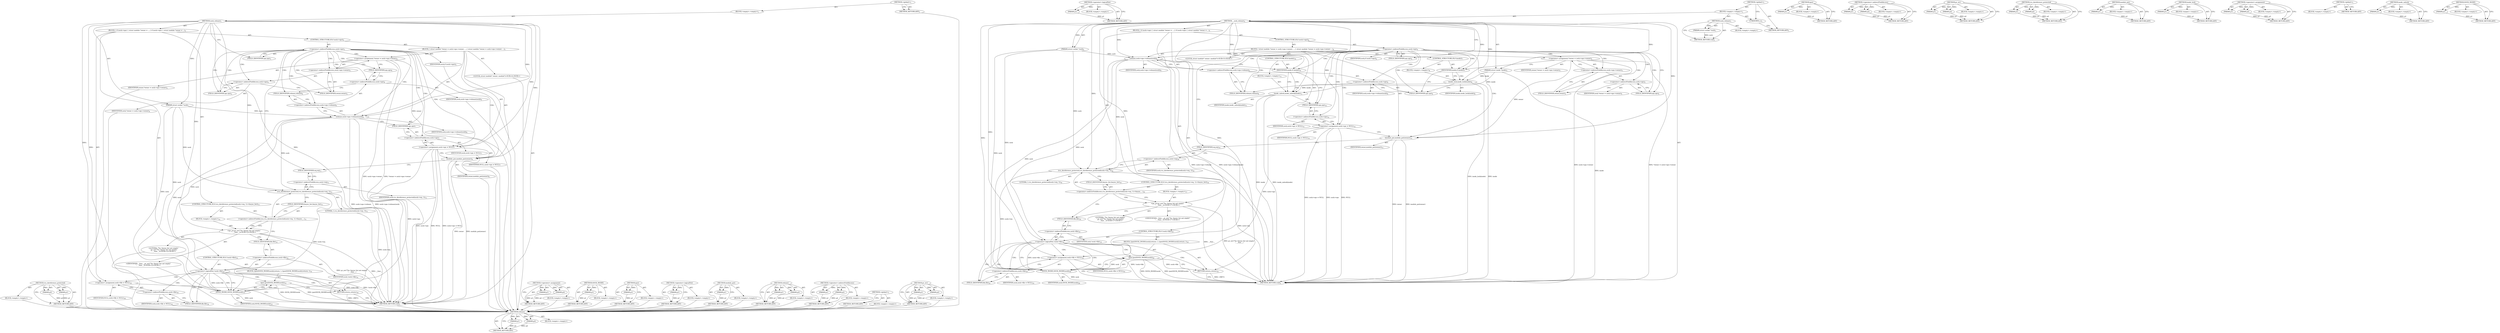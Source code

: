 digraph "SOCK_INODE" {
vulnerable_107 [label=<(METHOD,rcu_dereference_protected)>];
vulnerable_108 [label=<(PARAM,p1)>];
vulnerable_109 [label=<(PARAM,p2)>];
vulnerable_110 [label=<(BLOCK,&lt;empty&gt;,&lt;empty&gt;)>];
vulnerable_111 [label=<(METHOD_RETURN,ANY)>];
vulnerable_6 [label=<(METHOD,&lt;global&gt;)<SUB>1</SUB>>];
vulnerable_7 [label=<(BLOCK,&lt;empty&gt;,&lt;empty&gt;)<SUB>1</SUB>>];
vulnerable_8 [label=<(METHOD,sock_release)<SUB>1</SUB>>];
vulnerable_9 [label=<(PARAM,struct socket *sock)<SUB>1</SUB>>];
vulnerable_10 [label=<(BLOCK,{
 	if (sock-&gt;ops) {
 		struct module *owner = ...,{
 	if (sock-&gt;ops) {
 		struct module *owner = ...)<SUB>2</SUB>>];
vulnerable_11 [label=<(CONTROL_STRUCTURE,IF,if (sock-&gt;ops))<SUB>3</SUB>>];
vulnerable_12 [label=<(&lt;operator&gt;.indirectFieldAccess,sock-&gt;ops)<SUB>3</SUB>>];
vulnerable_13 [label=<(IDENTIFIER,sock,if (sock-&gt;ops))<SUB>3</SUB>>];
vulnerable_14 [label=<(FIELD_IDENTIFIER,ops,ops)<SUB>3</SUB>>];
vulnerable_15 [label=<(BLOCK,{
 		struct module *owner = sock-&gt;ops-&gt;owner;
 ...,{
 		struct module *owner = sock-&gt;ops-&gt;owner;
 ...)<SUB>3</SUB>>];
vulnerable_16 [label="<(LOCAL,struct module* owner: module*)<SUB>4</SUB>>"];
vulnerable_17 [label=<(&lt;operator&gt;.assignment,*owner = sock-&gt;ops-&gt;owner)<SUB>4</SUB>>];
vulnerable_18 [label=<(IDENTIFIER,owner,*owner = sock-&gt;ops-&gt;owner)<SUB>4</SUB>>];
vulnerable_19 [label=<(&lt;operator&gt;.indirectFieldAccess,sock-&gt;ops-&gt;owner)<SUB>4</SUB>>];
vulnerable_20 [label=<(&lt;operator&gt;.indirectFieldAccess,sock-&gt;ops)<SUB>4</SUB>>];
vulnerable_21 [label=<(IDENTIFIER,sock,*owner = sock-&gt;ops-&gt;owner)<SUB>4</SUB>>];
vulnerable_22 [label=<(FIELD_IDENTIFIER,ops,ops)<SUB>4</SUB>>];
vulnerable_23 [label=<(FIELD_IDENTIFIER,owner,owner)<SUB>4</SUB>>];
vulnerable_24 [label=<(release,sock-&gt;ops-&gt;release(sock))<SUB>6</SUB>>];
vulnerable_25 [label=<(&lt;operator&gt;.indirectFieldAccess,sock-&gt;ops-&gt;release)<SUB>6</SUB>>];
vulnerable_26 [label=<(&lt;operator&gt;.indirectFieldAccess,sock-&gt;ops)<SUB>6</SUB>>];
vulnerable_27 [label=<(IDENTIFIER,sock,sock-&gt;ops-&gt;release(sock))<SUB>6</SUB>>];
vulnerable_28 [label=<(FIELD_IDENTIFIER,ops,ops)<SUB>6</SUB>>];
vulnerable_29 [label=<(FIELD_IDENTIFIER,release,release)<SUB>6</SUB>>];
vulnerable_30 [label=<(IDENTIFIER,sock,sock-&gt;ops-&gt;release(sock))<SUB>6</SUB>>];
vulnerable_31 [label=<(&lt;operator&gt;.assignment,sock-&gt;ops = NULL)<SUB>7</SUB>>];
vulnerable_32 [label=<(&lt;operator&gt;.indirectFieldAccess,sock-&gt;ops)<SUB>7</SUB>>];
vulnerable_33 [label=<(IDENTIFIER,sock,sock-&gt;ops = NULL)<SUB>7</SUB>>];
vulnerable_34 [label=<(FIELD_IDENTIFIER,ops,ops)<SUB>7</SUB>>];
vulnerable_35 [label=<(IDENTIFIER,NULL,sock-&gt;ops = NULL)<SUB>7</SUB>>];
vulnerable_36 [label=<(module_put,module_put(owner))<SUB>8</SUB>>];
vulnerable_37 [label=<(IDENTIFIER,owner,module_put(owner))<SUB>8</SUB>>];
vulnerable_38 [label=<(CONTROL_STRUCTURE,IF,if (rcu_dereference_protected(sock-&gt;wq, 1)-&gt;fasync_list))<SUB>11</SUB>>];
vulnerable_39 [label=<(&lt;operator&gt;.indirectFieldAccess,rcu_dereference_protected(sock-&gt;wq, 1)-&gt;fasync_...)<SUB>11</SUB>>];
vulnerable_40 [label=<(rcu_dereference_protected,rcu_dereference_protected(sock-&gt;wq, 1))<SUB>11</SUB>>];
vulnerable_41 [label=<(&lt;operator&gt;.indirectFieldAccess,sock-&gt;wq)<SUB>11</SUB>>];
vulnerable_42 [label=<(IDENTIFIER,sock,rcu_dereference_protected(sock-&gt;wq, 1))<SUB>11</SUB>>];
vulnerable_43 [label=<(FIELD_IDENTIFIER,wq,wq)<SUB>11</SUB>>];
vulnerable_44 [label=<(LITERAL,1,rcu_dereference_protected(sock-&gt;wq, 1))<SUB>11</SUB>>];
vulnerable_45 [label=<(FIELD_IDENTIFIER,fasync_list,fasync_list)<SUB>11</SUB>>];
vulnerable_46 [label=<(BLOCK,&lt;empty&gt;,&lt;empty&gt;)<SUB>12</SUB>>];
vulnerable_47 [label="<(pr_err,pr_err(&quot;%s: fasync list not empty!\n&quot;, __func__))<SUB>12</SUB>>"];
vulnerable_48 [label="<(LITERAL,&quot;%s: fasync list not empty!\n&quot;,pr_err(&quot;%s: fasync list not empty!\n&quot;, __func__))<SUB>12</SUB>>"];
vulnerable_49 [label="<(IDENTIFIER,__func__,pr_err(&quot;%s: fasync list not empty!\n&quot;, __func__))<SUB>12</SUB>>"];
vulnerable_50 [label=<(CONTROL_STRUCTURE,IF,if (!sock-&gt;file))<SUB>14</SUB>>];
vulnerable_51 [label=<(&lt;operator&gt;.logicalNot,!sock-&gt;file)<SUB>14</SUB>>];
vulnerable_52 [label=<(&lt;operator&gt;.indirectFieldAccess,sock-&gt;file)<SUB>14</SUB>>];
vulnerable_53 [label=<(IDENTIFIER,sock,!sock-&gt;file)<SUB>14</SUB>>];
vulnerable_54 [label=<(FIELD_IDENTIFIER,file,file)<SUB>14</SUB>>];
vulnerable_55 [label=<(BLOCK,{
		iput(SOCK_INODE(sock));
		return;
 	},{
		iput(SOCK_INODE(sock));
		return;
 	})<SUB>14</SUB>>];
vulnerable_56 [label=<(iput,iput(SOCK_INODE(sock)))<SUB>15</SUB>>];
vulnerable_57 [label=<(SOCK_INODE,SOCK_INODE(sock))<SUB>15</SUB>>];
vulnerable_58 [label=<(IDENTIFIER,sock,SOCK_INODE(sock))<SUB>15</SUB>>];
vulnerable_59 [label=<(RETURN,return;,return;)<SUB>16</SUB>>];
vulnerable_60 [label=<(&lt;operator&gt;.assignment,sock-&gt;file = NULL)<SUB>18</SUB>>];
vulnerable_61 [label=<(&lt;operator&gt;.indirectFieldAccess,sock-&gt;file)<SUB>18</SUB>>];
vulnerable_62 [label=<(IDENTIFIER,sock,sock-&gt;file = NULL)<SUB>18</SUB>>];
vulnerable_63 [label=<(FIELD_IDENTIFIER,file,file)<SUB>18</SUB>>];
vulnerable_64 [label=<(IDENTIFIER,NULL,sock-&gt;file = NULL)<SUB>18</SUB>>];
vulnerable_65 [label=<(METHOD_RETURN,void)<SUB>1</SUB>>];
vulnerable_67 [label=<(METHOD_RETURN,ANY)<SUB>1</SUB>>];
vulnerable_93 [label=<(METHOD,&lt;operator&gt;.assignment)>];
vulnerable_94 [label=<(PARAM,p1)>];
vulnerable_95 [label=<(PARAM,p2)>];
vulnerable_96 [label=<(BLOCK,&lt;empty&gt;,&lt;empty&gt;)>];
vulnerable_97 [label=<(METHOD_RETURN,ANY)>];
vulnerable_125 [label=<(METHOD,SOCK_INODE)>];
vulnerable_126 [label=<(PARAM,p1)>];
vulnerable_127 [label=<(BLOCK,&lt;empty&gt;,&lt;empty&gt;)>];
vulnerable_128 [label=<(METHOD_RETURN,ANY)>];
vulnerable_121 [label=<(METHOD,iput)>];
vulnerable_122 [label=<(PARAM,p1)>];
vulnerable_123 [label=<(BLOCK,&lt;empty&gt;,&lt;empty&gt;)>];
vulnerable_124 [label=<(METHOD_RETURN,ANY)>];
vulnerable_117 [label=<(METHOD,&lt;operator&gt;.logicalNot)>];
vulnerable_118 [label=<(PARAM,p1)>];
vulnerable_119 [label=<(BLOCK,&lt;empty&gt;,&lt;empty&gt;)>];
vulnerable_120 [label=<(METHOD_RETURN,ANY)>];
vulnerable_103 [label=<(METHOD,module_put)>];
vulnerable_104 [label=<(PARAM,p1)>];
vulnerable_105 [label=<(BLOCK,&lt;empty&gt;,&lt;empty&gt;)>];
vulnerable_106 [label=<(METHOD_RETURN,ANY)>];
vulnerable_98 [label=<(METHOD,release)>];
vulnerable_99 [label=<(PARAM,p1)>];
vulnerable_100 [label=<(PARAM,p2)>];
vulnerable_101 [label=<(BLOCK,&lt;empty&gt;,&lt;empty&gt;)>];
vulnerable_102 [label=<(METHOD_RETURN,ANY)>];
vulnerable_88 [label=<(METHOD,&lt;operator&gt;.indirectFieldAccess)>];
vulnerable_89 [label=<(PARAM,p1)>];
vulnerable_90 [label=<(PARAM,p2)>];
vulnerable_91 [label=<(BLOCK,&lt;empty&gt;,&lt;empty&gt;)>];
vulnerable_92 [label=<(METHOD_RETURN,ANY)>];
vulnerable_82 [label=<(METHOD,&lt;global&gt;)<SUB>1</SUB>>];
vulnerable_83 [label=<(BLOCK,&lt;empty&gt;,&lt;empty&gt;)>];
vulnerable_84 [label=<(METHOD_RETURN,ANY)>];
vulnerable_112 [label=<(METHOD,pr_err)>];
vulnerable_113 [label=<(PARAM,p1)>];
vulnerable_114 [label=<(PARAM,p2)>];
vulnerable_115 [label=<(BLOCK,&lt;empty&gt;,&lt;empty&gt;)>];
vulnerable_116 [label=<(METHOD_RETURN,ANY)>];
fixed_121 [label=<(METHOD,release)>];
fixed_122 [label=<(PARAM,p1)>];
fixed_123 [label=<(PARAM,p2)>];
fixed_124 [label=<(BLOCK,&lt;empty&gt;,&lt;empty&gt;)>];
fixed_125 [label=<(METHOD_RETURN,ANY)>];
fixed_144 [label=<(METHOD,&lt;operator&gt;.logicalNot)>];
fixed_145 [label=<(PARAM,p1)>];
fixed_146 [label=<(BLOCK,&lt;empty&gt;,&lt;empty&gt;)>];
fixed_147 [label=<(METHOD_RETURN,ANY)>];
fixed_6 [label=<(METHOD,&lt;global&gt;)<SUB>1</SUB>>];
fixed_7 [label=<(BLOCK,&lt;empty&gt;,&lt;empty&gt;)<SUB>1</SUB>>];
fixed_8 [label=<(METHOD,sock_release)<SUB>1</SUB>>];
fixed_9 [label=<(PARAM,struct socket *sock)<SUB>1</SUB>>];
fixed_10 [label=<(BLOCK,&lt;empty&gt;,&lt;empty&gt;)>];
fixed_11 [label=<(METHOD_RETURN,void)<SUB>1</SUB>>];
fixed_13 [label=<(UNKNOWN,),))<SUB>1</SUB>>];
fixed_14 [label=<(METHOD,__sock_release)<SUB>2</SUB>>];
fixed_15 [label=<(PARAM,struct socket *sock)<SUB>2</SUB>>];
fixed_16 [label=<(PARAM,struct inode *inode)<SUB>2</SUB>>];
fixed_17 [label=<(BLOCK,{
 	if (sock-&gt;ops) {
 		struct module *owner = ...,{
 	if (sock-&gt;ops) {
 		struct module *owner = ...)<SUB>3</SUB>>];
fixed_18 [label=<(CONTROL_STRUCTURE,IF,if (sock-&gt;ops))<SUB>4</SUB>>];
fixed_19 [label=<(&lt;operator&gt;.indirectFieldAccess,sock-&gt;ops)<SUB>4</SUB>>];
fixed_20 [label=<(IDENTIFIER,sock,if (sock-&gt;ops))<SUB>4</SUB>>];
fixed_21 [label=<(FIELD_IDENTIFIER,ops,ops)<SUB>4</SUB>>];
fixed_22 [label=<(BLOCK,{
 		struct module *owner = sock-&gt;ops-&gt;owner;
 ...,{
 		struct module *owner = sock-&gt;ops-&gt;owner;
 ...)<SUB>4</SUB>>];
fixed_23 [label="<(LOCAL,struct module* owner: module*)<SUB>5</SUB>>"];
fixed_24 [label=<(&lt;operator&gt;.assignment,*owner = sock-&gt;ops-&gt;owner)<SUB>5</SUB>>];
fixed_25 [label=<(IDENTIFIER,owner,*owner = sock-&gt;ops-&gt;owner)<SUB>5</SUB>>];
fixed_26 [label=<(&lt;operator&gt;.indirectFieldAccess,sock-&gt;ops-&gt;owner)<SUB>5</SUB>>];
fixed_27 [label=<(&lt;operator&gt;.indirectFieldAccess,sock-&gt;ops)<SUB>5</SUB>>];
fixed_28 [label=<(IDENTIFIER,sock,*owner = sock-&gt;ops-&gt;owner)<SUB>5</SUB>>];
fixed_29 [label=<(FIELD_IDENTIFIER,ops,ops)<SUB>5</SUB>>];
fixed_30 [label=<(FIELD_IDENTIFIER,owner,owner)<SUB>5</SUB>>];
fixed_31 [label=<(CONTROL_STRUCTURE,IF,if (inode))<SUB>7</SUB>>];
fixed_32 [label=<(IDENTIFIER,inode,if (inode))<SUB>7</SUB>>];
fixed_33 [label=<(BLOCK,&lt;empty&gt;,&lt;empty&gt;)<SUB>8</SUB>>];
fixed_34 [label=<(inode_lock,inode_lock(inode))<SUB>8</SUB>>];
fixed_35 [label=<(IDENTIFIER,inode,inode_lock(inode))<SUB>8</SUB>>];
fixed_36 [label=<(release,sock-&gt;ops-&gt;release(sock))<SUB>9</SUB>>];
fixed_37 [label=<(&lt;operator&gt;.indirectFieldAccess,sock-&gt;ops-&gt;release)<SUB>9</SUB>>];
fixed_38 [label=<(&lt;operator&gt;.indirectFieldAccess,sock-&gt;ops)<SUB>9</SUB>>];
fixed_39 [label=<(IDENTIFIER,sock,sock-&gt;ops-&gt;release(sock))<SUB>9</SUB>>];
fixed_40 [label=<(FIELD_IDENTIFIER,ops,ops)<SUB>9</SUB>>];
fixed_41 [label=<(FIELD_IDENTIFIER,release,release)<SUB>9</SUB>>];
fixed_42 [label=<(IDENTIFIER,sock,sock-&gt;ops-&gt;release(sock))<SUB>9</SUB>>];
fixed_43 [label=<(CONTROL_STRUCTURE,IF,if (inode))<SUB>10</SUB>>];
fixed_44 [label=<(IDENTIFIER,inode,if (inode))<SUB>10</SUB>>];
fixed_45 [label=<(BLOCK,&lt;empty&gt;,&lt;empty&gt;)<SUB>11</SUB>>];
fixed_46 [label=<(inode_unlock,inode_unlock(inode))<SUB>11</SUB>>];
fixed_47 [label=<(IDENTIFIER,inode,inode_unlock(inode))<SUB>11</SUB>>];
fixed_48 [label=<(&lt;operator&gt;.assignment,sock-&gt;ops = NULL)<SUB>12</SUB>>];
fixed_49 [label=<(&lt;operator&gt;.indirectFieldAccess,sock-&gt;ops)<SUB>12</SUB>>];
fixed_50 [label=<(IDENTIFIER,sock,sock-&gt;ops = NULL)<SUB>12</SUB>>];
fixed_51 [label=<(FIELD_IDENTIFIER,ops,ops)<SUB>12</SUB>>];
fixed_52 [label=<(IDENTIFIER,NULL,sock-&gt;ops = NULL)<SUB>12</SUB>>];
fixed_53 [label=<(module_put,module_put(owner))<SUB>13</SUB>>];
fixed_54 [label=<(IDENTIFIER,owner,module_put(owner))<SUB>13</SUB>>];
fixed_55 [label=<(CONTROL_STRUCTURE,IF,if (rcu_dereference_protected(sock-&gt;wq, 1)-&gt;fasync_list))<SUB>16</SUB>>];
fixed_56 [label=<(&lt;operator&gt;.indirectFieldAccess,rcu_dereference_protected(sock-&gt;wq, 1)-&gt;fasync_...)<SUB>16</SUB>>];
fixed_57 [label=<(rcu_dereference_protected,rcu_dereference_protected(sock-&gt;wq, 1))<SUB>16</SUB>>];
fixed_58 [label=<(&lt;operator&gt;.indirectFieldAccess,sock-&gt;wq)<SUB>16</SUB>>];
fixed_59 [label=<(IDENTIFIER,sock,rcu_dereference_protected(sock-&gt;wq, 1))<SUB>16</SUB>>];
fixed_60 [label=<(FIELD_IDENTIFIER,wq,wq)<SUB>16</SUB>>];
fixed_61 [label=<(LITERAL,1,rcu_dereference_protected(sock-&gt;wq, 1))<SUB>16</SUB>>];
fixed_62 [label=<(FIELD_IDENTIFIER,fasync_list,fasync_list)<SUB>16</SUB>>];
fixed_63 [label=<(BLOCK,&lt;empty&gt;,&lt;empty&gt;)<SUB>17</SUB>>];
fixed_64 [label="<(pr_err,pr_err(&quot;%s: fasync list not empty!\n&quot;, __func__))<SUB>17</SUB>>"];
fixed_65 [label="<(LITERAL,&quot;%s: fasync list not empty!\n&quot;,pr_err(&quot;%s: fasync list not empty!\n&quot;, __func__))<SUB>17</SUB>>"];
fixed_66 [label="<(IDENTIFIER,__func__,pr_err(&quot;%s: fasync list not empty!\n&quot;, __func__))<SUB>17</SUB>>"];
fixed_67 [label=<(CONTROL_STRUCTURE,IF,if (!sock-&gt;file))<SUB>19</SUB>>];
fixed_68 [label=<(&lt;operator&gt;.logicalNot,!sock-&gt;file)<SUB>19</SUB>>];
fixed_69 [label=<(&lt;operator&gt;.indirectFieldAccess,sock-&gt;file)<SUB>19</SUB>>];
fixed_70 [label=<(IDENTIFIER,sock,!sock-&gt;file)<SUB>19</SUB>>];
fixed_71 [label=<(FIELD_IDENTIFIER,file,file)<SUB>19</SUB>>];
fixed_72 [label=<(BLOCK,{
		iput(SOCK_INODE(sock));
		return;
 	},{
		iput(SOCK_INODE(sock));
		return;
 	})<SUB>19</SUB>>];
fixed_73 [label=<(iput,iput(SOCK_INODE(sock)))<SUB>20</SUB>>];
fixed_74 [label=<(SOCK_INODE,SOCK_INODE(sock))<SUB>20</SUB>>];
fixed_75 [label=<(IDENTIFIER,sock,SOCK_INODE(sock))<SUB>20</SUB>>];
fixed_76 [label=<(RETURN,return;,return;)<SUB>21</SUB>>];
fixed_77 [label=<(&lt;operator&gt;.assignment,sock-&gt;file = NULL)<SUB>23</SUB>>];
fixed_78 [label=<(&lt;operator&gt;.indirectFieldAccess,sock-&gt;file)<SUB>23</SUB>>];
fixed_79 [label=<(IDENTIFIER,sock,sock-&gt;file = NULL)<SUB>23</SUB>>];
fixed_80 [label=<(FIELD_IDENTIFIER,file,file)<SUB>23</SUB>>];
fixed_81 [label=<(IDENTIFIER,NULL,sock-&gt;file = NULL)<SUB>23</SUB>>];
fixed_82 [label=<(METHOD_RETURN,void)<SUB>2</SUB>>];
fixed_84 [label=<(METHOD_RETURN,ANY)<SUB>1</SUB>>];
fixed_148 [label=<(METHOD,iput)>];
fixed_149 [label=<(PARAM,p1)>];
fixed_150 [label=<(BLOCK,&lt;empty&gt;,&lt;empty&gt;)>];
fixed_151 [label=<(METHOD_RETURN,ANY)>];
fixed_107 [label=<(METHOD,&lt;operator&gt;.indirectFieldAccess)>];
fixed_108 [label=<(PARAM,p1)>];
fixed_109 [label=<(PARAM,p2)>];
fixed_110 [label=<(BLOCK,&lt;empty&gt;,&lt;empty&gt;)>];
fixed_111 [label=<(METHOD_RETURN,ANY)>];
fixed_139 [label=<(METHOD,pr_err)>];
fixed_140 [label=<(PARAM,p1)>];
fixed_141 [label=<(PARAM,p2)>];
fixed_142 [label=<(BLOCK,&lt;empty&gt;,&lt;empty&gt;)>];
fixed_143 [label=<(METHOD_RETURN,ANY)>];
fixed_134 [label=<(METHOD,rcu_dereference_protected)>];
fixed_135 [label=<(PARAM,p1)>];
fixed_136 [label=<(PARAM,p2)>];
fixed_137 [label=<(BLOCK,&lt;empty&gt;,&lt;empty&gt;)>];
fixed_138 [label=<(METHOD_RETURN,ANY)>];
fixed_130 [label=<(METHOD,module_put)>];
fixed_131 [label=<(PARAM,p1)>];
fixed_132 [label=<(BLOCK,&lt;empty&gt;,&lt;empty&gt;)>];
fixed_133 [label=<(METHOD_RETURN,ANY)>];
fixed_117 [label=<(METHOD,inode_lock)>];
fixed_118 [label=<(PARAM,p1)>];
fixed_119 [label=<(BLOCK,&lt;empty&gt;,&lt;empty&gt;)>];
fixed_120 [label=<(METHOD_RETURN,ANY)>];
fixed_112 [label=<(METHOD,&lt;operator&gt;.assignment)>];
fixed_113 [label=<(PARAM,p1)>];
fixed_114 [label=<(PARAM,p2)>];
fixed_115 [label=<(BLOCK,&lt;empty&gt;,&lt;empty&gt;)>];
fixed_116 [label=<(METHOD_RETURN,ANY)>];
fixed_101 [label=<(METHOD,&lt;global&gt;)<SUB>1</SUB>>];
fixed_102 [label=<(BLOCK,&lt;empty&gt;,&lt;empty&gt;)>];
fixed_103 [label=<(METHOD_RETURN,ANY)>];
fixed_126 [label=<(METHOD,inode_unlock)>];
fixed_127 [label=<(PARAM,p1)>];
fixed_128 [label=<(BLOCK,&lt;empty&gt;,&lt;empty&gt;)>];
fixed_129 [label=<(METHOD_RETURN,ANY)>];
fixed_152 [label=<(METHOD,SOCK_INODE)>];
fixed_153 [label=<(PARAM,p1)>];
fixed_154 [label=<(BLOCK,&lt;empty&gt;,&lt;empty&gt;)>];
fixed_155 [label=<(METHOD_RETURN,ANY)>];
vulnerable_107 -> vulnerable_108  [key=0, label="AST: "];
vulnerable_107 -> vulnerable_108  [key=1, label="DDG: "];
vulnerable_107 -> vulnerable_110  [key=0, label="AST: "];
vulnerable_107 -> vulnerable_109  [key=0, label="AST: "];
vulnerable_107 -> vulnerable_109  [key=1, label="DDG: "];
vulnerable_107 -> vulnerable_111  [key=0, label="AST: "];
vulnerable_107 -> vulnerable_111  [key=1, label="CFG: "];
vulnerable_108 -> vulnerable_111  [key=0, label="DDG: p1"];
vulnerable_109 -> vulnerable_111  [key=0, label="DDG: p2"];
vulnerable_110 -> fixed_121  [key=0];
vulnerable_111 -> fixed_121  [key=0];
vulnerable_6 -> vulnerable_7  [key=0, label="AST: "];
vulnerable_6 -> vulnerable_67  [key=0, label="AST: "];
vulnerable_6 -> vulnerable_67  [key=1, label="CFG: "];
vulnerable_7 -> vulnerable_8  [key=0, label="AST: "];
vulnerable_8 -> vulnerable_9  [key=0, label="AST: "];
vulnerable_8 -> vulnerable_9  [key=1, label="DDG: "];
vulnerable_8 -> vulnerable_10  [key=0, label="AST: "];
vulnerable_8 -> vulnerable_65  [key=0, label="AST: "];
vulnerable_8 -> vulnerable_14  [key=0, label="CFG: "];
vulnerable_8 -> vulnerable_60  [key=0, label="DDG: "];
vulnerable_8 -> vulnerable_31  [key=0, label="DDG: "];
vulnerable_8 -> vulnerable_59  [key=0, label="DDG: "];
vulnerable_8 -> vulnerable_24  [key=0, label="DDG: "];
vulnerable_8 -> vulnerable_36  [key=0, label="DDG: "];
vulnerable_8 -> vulnerable_40  [key=0, label="DDG: "];
vulnerable_8 -> vulnerable_47  [key=0, label="DDG: "];
vulnerable_8 -> vulnerable_57  [key=0, label="DDG: "];
vulnerable_9 -> vulnerable_51  [key=0, label="DDG: sock"];
vulnerable_9 -> vulnerable_24  [key=0, label="DDG: sock"];
vulnerable_9 -> vulnerable_40  [key=0, label="DDG: sock"];
vulnerable_9 -> vulnerable_57  [key=0, label="DDG: sock"];
vulnerable_10 -> vulnerable_11  [key=0, label="AST: "];
vulnerable_10 -> vulnerable_38  [key=0, label="AST: "];
vulnerable_10 -> vulnerable_50  [key=0, label="AST: "];
vulnerable_10 -> vulnerable_60  [key=0, label="AST: "];
vulnerable_11 -> vulnerable_12  [key=0, label="AST: "];
vulnerable_11 -> vulnerable_15  [key=0, label="AST: "];
vulnerable_12 -> vulnerable_13  [key=0, label="AST: "];
vulnerable_12 -> vulnerable_14  [key=0, label="AST: "];
vulnerable_12 -> vulnerable_22  [key=0, label="CFG: "];
vulnerable_12 -> vulnerable_22  [key=1, label="CDG: "];
vulnerable_12 -> vulnerable_43  [key=0, label="CFG: "];
vulnerable_12 -> vulnerable_24  [key=0, label="CDG: "];
vulnerable_12 -> vulnerable_17  [key=0, label="CDG: "];
vulnerable_12 -> vulnerable_34  [key=0, label="CDG: "];
vulnerable_12 -> vulnerable_32  [key=0, label="CDG: "];
vulnerable_12 -> vulnerable_26  [key=0, label="CDG: "];
vulnerable_12 -> vulnerable_23  [key=0, label="CDG: "];
vulnerable_12 -> vulnerable_19  [key=0, label="CDG: "];
vulnerable_12 -> vulnerable_28  [key=0, label="CDG: "];
vulnerable_12 -> vulnerable_36  [key=0, label="CDG: "];
vulnerable_12 -> vulnerable_20  [key=0, label="CDG: "];
vulnerable_12 -> vulnerable_25  [key=0, label="CDG: "];
vulnerable_12 -> vulnerable_29  [key=0, label="CDG: "];
vulnerable_12 -> vulnerable_31  [key=0, label="CDG: "];
vulnerable_13 -> fixed_121  [key=0];
vulnerable_14 -> vulnerable_12  [key=0, label="CFG: "];
vulnerable_15 -> vulnerable_16  [key=0, label="AST: "];
vulnerable_15 -> vulnerable_17  [key=0, label="AST: "];
vulnerable_15 -> vulnerable_24  [key=0, label="AST: "];
vulnerable_15 -> vulnerable_31  [key=0, label="AST: "];
vulnerable_15 -> vulnerable_36  [key=0, label="AST: "];
vulnerable_16 -> fixed_121  [key=0];
vulnerable_17 -> vulnerable_18  [key=0, label="AST: "];
vulnerable_17 -> vulnerable_19  [key=0, label="AST: "];
vulnerable_17 -> vulnerable_28  [key=0, label="CFG: "];
vulnerable_17 -> vulnerable_65  [key=0, label="DDG: sock-&gt;ops-&gt;owner"];
vulnerable_17 -> vulnerable_65  [key=1, label="DDG: *owner = sock-&gt;ops-&gt;owner"];
vulnerable_17 -> vulnerable_36  [key=0, label="DDG: owner"];
vulnerable_18 -> fixed_121  [key=0];
vulnerable_19 -> vulnerable_20  [key=0, label="AST: "];
vulnerable_19 -> vulnerable_23  [key=0, label="AST: "];
vulnerable_19 -> vulnerable_17  [key=0, label="CFG: "];
vulnerable_20 -> vulnerable_21  [key=0, label="AST: "];
vulnerable_20 -> vulnerable_22  [key=0, label="AST: "];
vulnerable_20 -> vulnerable_23  [key=0, label="CFG: "];
vulnerable_21 -> fixed_121  [key=0];
vulnerable_22 -> vulnerable_20  [key=0, label="CFG: "];
vulnerable_23 -> vulnerable_19  [key=0, label="CFG: "];
vulnerable_24 -> vulnerable_25  [key=0, label="AST: "];
vulnerable_24 -> vulnerable_30  [key=0, label="AST: "];
vulnerable_24 -> vulnerable_34  [key=0, label="CFG: "];
vulnerable_24 -> vulnerable_65  [key=0, label="DDG: sock-&gt;ops-&gt;release"];
vulnerable_24 -> vulnerable_65  [key=1, label="DDG: sock-&gt;ops-&gt;release(sock)"];
vulnerable_24 -> vulnerable_51  [key=0, label="DDG: sock"];
vulnerable_24 -> vulnerable_40  [key=0, label="DDG: sock"];
vulnerable_24 -> vulnerable_57  [key=0, label="DDG: sock"];
vulnerable_25 -> vulnerable_26  [key=0, label="AST: "];
vulnerable_25 -> vulnerable_29  [key=0, label="AST: "];
vulnerable_25 -> vulnerable_24  [key=0, label="CFG: "];
vulnerable_26 -> vulnerable_27  [key=0, label="AST: "];
vulnerable_26 -> vulnerable_28  [key=0, label="AST: "];
vulnerable_26 -> vulnerable_29  [key=0, label="CFG: "];
vulnerable_27 -> fixed_121  [key=0];
vulnerable_28 -> vulnerable_26  [key=0, label="CFG: "];
vulnerable_29 -> vulnerable_25  [key=0, label="CFG: "];
vulnerable_30 -> fixed_121  [key=0];
vulnerable_31 -> vulnerable_32  [key=0, label="AST: "];
vulnerable_31 -> vulnerable_35  [key=0, label="AST: "];
vulnerable_31 -> vulnerable_36  [key=0, label="CFG: "];
vulnerable_31 -> vulnerable_65  [key=0, label="DDG: sock-&gt;ops"];
vulnerable_31 -> vulnerable_65  [key=1, label="DDG: NULL"];
vulnerable_31 -> vulnerable_65  [key=2, label="DDG: sock-&gt;ops = NULL"];
vulnerable_31 -> vulnerable_57  [key=0, label="DDG: sock-&gt;ops"];
vulnerable_32 -> vulnerable_33  [key=0, label="AST: "];
vulnerable_32 -> vulnerable_34  [key=0, label="AST: "];
vulnerable_32 -> vulnerable_31  [key=0, label="CFG: "];
vulnerable_33 -> fixed_121  [key=0];
vulnerable_34 -> vulnerable_32  [key=0, label="CFG: "];
vulnerable_35 -> fixed_121  [key=0];
vulnerable_36 -> vulnerable_37  [key=0, label="AST: "];
vulnerable_36 -> vulnerable_43  [key=0, label="CFG: "];
vulnerable_36 -> vulnerable_65  [key=0, label="DDG: owner"];
vulnerable_36 -> vulnerable_65  [key=1, label="DDG: module_put(owner)"];
vulnerable_37 -> fixed_121  [key=0];
vulnerable_38 -> vulnerable_39  [key=0, label="AST: "];
vulnerable_38 -> vulnerable_46  [key=0, label="AST: "];
vulnerable_39 -> vulnerable_40  [key=0, label="AST: "];
vulnerable_39 -> vulnerable_45  [key=0, label="AST: "];
vulnerable_39 -> vulnerable_47  [key=0, label="CFG: "];
vulnerable_39 -> vulnerable_47  [key=1, label="CDG: "];
vulnerable_39 -> vulnerable_54  [key=0, label="CFG: "];
vulnerable_40 -> vulnerable_41  [key=0, label="AST: "];
vulnerable_40 -> vulnerable_44  [key=0, label="AST: "];
vulnerable_40 -> vulnerable_45  [key=0, label="CFG: "];
vulnerable_40 -> vulnerable_65  [key=0, label="DDG: sock-&gt;wq"];
vulnerable_40 -> vulnerable_57  [key=0, label="DDG: sock-&gt;wq"];
vulnerable_41 -> vulnerable_42  [key=0, label="AST: "];
vulnerable_41 -> vulnerable_43  [key=0, label="AST: "];
vulnerable_41 -> vulnerable_40  [key=0, label="CFG: "];
vulnerable_42 -> fixed_121  [key=0];
vulnerable_43 -> vulnerable_41  [key=0, label="CFG: "];
vulnerable_44 -> fixed_121  [key=0];
vulnerable_45 -> vulnerable_39  [key=0, label="CFG: "];
vulnerable_46 -> vulnerable_47  [key=0, label="AST: "];
vulnerable_47 -> vulnerable_48  [key=0, label="AST: "];
vulnerable_47 -> vulnerable_49  [key=0, label="AST: "];
vulnerable_47 -> vulnerable_54  [key=0, label="CFG: "];
vulnerable_47 -> vulnerable_65  [key=0, label="DDG: pr_err(&quot;%s: fasync list not empty!\n&quot;, __func__)"];
vulnerable_47 -> vulnerable_65  [key=1, label="DDG: __func__"];
vulnerable_48 -> fixed_121  [key=0];
vulnerable_49 -> fixed_121  [key=0];
vulnerable_50 -> vulnerable_51  [key=0, label="AST: "];
vulnerable_50 -> vulnerable_55  [key=0, label="AST: "];
vulnerable_51 -> vulnerable_52  [key=0, label="AST: "];
vulnerable_51 -> vulnerable_57  [key=0, label="CFG: "];
vulnerable_51 -> vulnerable_57  [key=1, label="DDG: sock-&gt;file"];
vulnerable_51 -> vulnerable_57  [key=2, label="CDG: "];
vulnerable_51 -> vulnerable_63  [key=0, label="CFG: "];
vulnerable_51 -> vulnerable_63  [key=1, label="CDG: "];
vulnerable_51 -> vulnerable_65  [key=0, label="DDG: sock-&gt;file"];
vulnerable_51 -> vulnerable_65  [key=1, label="DDG: !sock-&gt;file"];
vulnerable_51 -> vulnerable_60  [key=0, label="CDG: "];
vulnerable_51 -> vulnerable_61  [key=0, label="CDG: "];
vulnerable_51 -> vulnerable_56  [key=0, label="CDG: "];
vulnerable_51 -> vulnerable_59  [key=0, label="CDG: "];
vulnerable_52 -> vulnerable_53  [key=0, label="AST: "];
vulnerable_52 -> vulnerable_54  [key=0, label="AST: "];
vulnerable_52 -> vulnerable_51  [key=0, label="CFG: "];
vulnerable_53 -> fixed_121  [key=0];
vulnerable_54 -> vulnerable_52  [key=0, label="CFG: "];
vulnerable_55 -> vulnerable_56  [key=0, label="AST: "];
vulnerable_55 -> vulnerable_59  [key=0, label="AST: "];
vulnerable_56 -> vulnerable_57  [key=0, label="AST: "];
vulnerable_56 -> vulnerable_59  [key=0, label="CFG: "];
vulnerable_56 -> vulnerable_65  [key=0, label="DDG: SOCK_INODE(sock)"];
vulnerable_56 -> vulnerable_65  [key=1, label="DDG: iput(SOCK_INODE(sock))"];
vulnerable_57 -> vulnerable_58  [key=0, label="AST: "];
vulnerable_57 -> vulnerable_56  [key=0, label="CFG: "];
vulnerable_57 -> vulnerable_56  [key=1, label="DDG: sock"];
vulnerable_57 -> vulnerable_65  [key=0, label="DDG: sock"];
vulnerable_58 -> fixed_121  [key=0];
vulnerable_59 -> vulnerable_65  [key=0, label="CFG: "];
vulnerable_59 -> vulnerable_65  [key=1, label="DDG: &lt;RET&gt;"];
vulnerable_60 -> vulnerable_61  [key=0, label="AST: "];
vulnerable_60 -> vulnerable_64  [key=0, label="AST: "];
vulnerable_60 -> vulnerable_65  [key=0, label="CFG: "];
vulnerable_61 -> vulnerable_62  [key=0, label="AST: "];
vulnerable_61 -> vulnerable_63  [key=0, label="AST: "];
vulnerable_61 -> vulnerable_60  [key=0, label="CFG: "];
vulnerable_62 -> fixed_121  [key=0];
vulnerable_63 -> vulnerable_61  [key=0, label="CFG: "];
vulnerable_64 -> fixed_121  [key=0];
vulnerable_65 -> fixed_121  [key=0];
vulnerable_67 -> fixed_121  [key=0];
vulnerable_93 -> vulnerable_94  [key=0, label="AST: "];
vulnerable_93 -> vulnerable_94  [key=1, label="DDG: "];
vulnerable_93 -> vulnerable_96  [key=0, label="AST: "];
vulnerable_93 -> vulnerable_95  [key=0, label="AST: "];
vulnerable_93 -> vulnerable_95  [key=1, label="DDG: "];
vulnerable_93 -> vulnerable_97  [key=0, label="AST: "];
vulnerable_93 -> vulnerable_97  [key=1, label="CFG: "];
vulnerable_94 -> vulnerable_97  [key=0, label="DDG: p1"];
vulnerable_95 -> vulnerable_97  [key=0, label="DDG: p2"];
vulnerable_96 -> fixed_121  [key=0];
vulnerable_97 -> fixed_121  [key=0];
vulnerable_125 -> vulnerable_126  [key=0, label="AST: "];
vulnerable_125 -> vulnerable_126  [key=1, label="DDG: "];
vulnerable_125 -> vulnerable_127  [key=0, label="AST: "];
vulnerable_125 -> vulnerable_128  [key=0, label="AST: "];
vulnerable_125 -> vulnerable_128  [key=1, label="CFG: "];
vulnerable_126 -> vulnerable_128  [key=0, label="DDG: p1"];
vulnerable_127 -> fixed_121  [key=0];
vulnerable_128 -> fixed_121  [key=0];
vulnerable_121 -> vulnerable_122  [key=0, label="AST: "];
vulnerable_121 -> vulnerable_122  [key=1, label="DDG: "];
vulnerable_121 -> vulnerable_123  [key=0, label="AST: "];
vulnerable_121 -> vulnerable_124  [key=0, label="AST: "];
vulnerable_121 -> vulnerable_124  [key=1, label="CFG: "];
vulnerable_122 -> vulnerable_124  [key=0, label="DDG: p1"];
vulnerable_123 -> fixed_121  [key=0];
vulnerable_124 -> fixed_121  [key=0];
vulnerable_117 -> vulnerable_118  [key=0, label="AST: "];
vulnerable_117 -> vulnerable_118  [key=1, label="DDG: "];
vulnerable_117 -> vulnerable_119  [key=0, label="AST: "];
vulnerable_117 -> vulnerable_120  [key=0, label="AST: "];
vulnerable_117 -> vulnerable_120  [key=1, label="CFG: "];
vulnerable_118 -> vulnerable_120  [key=0, label="DDG: p1"];
vulnerable_119 -> fixed_121  [key=0];
vulnerable_120 -> fixed_121  [key=0];
vulnerable_103 -> vulnerable_104  [key=0, label="AST: "];
vulnerable_103 -> vulnerable_104  [key=1, label="DDG: "];
vulnerable_103 -> vulnerable_105  [key=0, label="AST: "];
vulnerable_103 -> vulnerable_106  [key=0, label="AST: "];
vulnerable_103 -> vulnerable_106  [key=1, label="CFG: "];
vulnerable_104 -> vulnerable_106  [key=0, label="DDG: p1"];
vulnerable_105 -> fixed_121  [key=0];
vulnerable_106 -> fixed_121  [key=0];
vulnerable_98 -> vulnerable_99  [key=0, label="AST: "];
vulnerable_98 -> vulnerable_99  [key=1, label="DDG: "];
vulnerable_98 -> vulnerable_101  [key=0, label="AST: "];
vulnerable_98 -> vulnerable_100  [key=0, label="AST: "];
vulnerable_98 -> vulnerable_100  [key=1, label="DDG: "];
vulnerable_98 -> vulnerable_102  [key=0, label="AST: "];
vulnerable_98 -> vulnerable_102  [key=1, label="CFG: "];
vulnerable_99 -> vulnerable_102  [key=0, label="DDG: p1"];
vulnerable_100 -> vulnerable_102  [key=0, label="DDG: p2"];
vulnerable_101 -> fixed_121  [key=0];
vulnerable_102 -> fixed_121  [key=0];
vulnerable_88 -> vulnerable_89  [key=0, label="AST: "];
vulnerable_88 -> vulnerable_89  [key=1, label="DDG: "];
vulnerable_88 -> vulnerable_91  [key=0, label="AST: "];
vulnerable_88 -> vulnerable_90  [key=0, label="AST: "];
vulnerable_88 -> vulnerable_90  [key=1, label="DDG: "];
vulnerable_88 -> vulnerable_92  [key=0, label="AST: "];
vulnerable_88 -> vulnerable_92  [key=1, label="CFG: "];
vulnerable_89 -> vulnerable_92  [key=0, label="DDG: p1"];
vulnerable_90 -> vulnerable_92  [key=0, label="DDG: p2"];
vulnerable_91 -> fixed_121  [key=0];
vulnerable_92 -> fixed_121  [key=0];
vulnerable_82 -> vulnerable_83  [key=0, label="AST: "];
vulnerable_82 -> vulnerable_84  [key=0, label="AST: "];
vulnerable_82 -> vulnerable_84  [key=1, label="CFG: "];
vulnerable_83 -> fixed_121  [key=0];
vulnerable_84 -> fixed_121  [key=0];
vulnerable_112 -> vulnerable_113  [key=0, label="AST: "];
vulnerable_112 -> vulnerable_113  [key=1, label="DDG: "];
vulnerable_112 -> vulnerable_115  [key=0, label="AST: "];
vulnerable_112 -> vulnerable_114  [key=0, label="AST: "];
vulnerable_112 -> vulnerable_114  [key=1, label="DDG: "];
vulnerable_112 -> vulnerable_116  [key=0, label="AST: "];
vulnerable_112 -> vulnerable_116  [key=1, label="CFG: "];
vulnerable_113 -> vulnerable_116  [key=0, label="DDG: p1"];
vulnerable_114 -> vulnerable_116  [key=0, label="DDG: p2"];
vulnerable_115 -> fixed_121  [key=0];
vulnerable_116 -> fixed_121  [key=0];
fixed_121 -> fixed_122  [key=0, label="AST: "];
fixed_121 -> fixed_122  [key=1, label="DDG: "];
fixed_121 -> fixed_124  [key=0, label="AST: "];
fixed_121 -> fixed_123  [key=0, label="AST: "];
fixed_121 -> fixed_123  [key=1, label="DDG: "];
fixed_121 -> fixed_125  [key=0, label="AST: "];
fixed_121 -> fixed_125  [key=1, label="CFG: "];
fixed_122 -> fixed_125  [key=0, label="DDG: p1"];
fixed_123 -> fixed_125  [key=0, label="DDG: p2"];
fixed_144 -> fixed_145  [key=0, label="AST: "];
fixed_144 -> fixed_145  [key=1, label="DDG: "];
fixed_144 -> fixed_146  [key=0, label="AST: "];
fixed_144 -> fixed_147  [key=0, label="AST: "];
fixed_144 -> fixed_147  [key=1, label="CFG: "];
fixed_145 -> fixed_147  [key=0, label="DDG: p1"];
fixed_6 -> fixed_7  [key=0, label="AST: "];
fixed_6 -> fixed_84  [key=0, label="AST: "];
fixed_6 -> fixed_13  [key=0, label="CFG: "];
fixed_7 -> fixed_8  [key=0, label="AST: "];
fixed_7 -> fixed_13  [key=0, label="AST: "];
fixed_7 -> fixed_14  [key=0, label="AST: "];
fixed_8 -> fixed_9  [key=0, label="AST: "];
fixed_8 -> fixed_9  [key=1, label="DDG: "];
fixed_8 -> fixed_10  [key=0, label="AST: "];
fixed_8 -> fixed_11  [key=0, label="AST: "];
fixed_8 -> fixed_11  [key=1, label="CFG: "];
fixed_9 -> fixed_11  [key=0, label="DDG: sock"];
fixed_13 -> fixed_84  [key=0, label="CFG: "];
fixed_14 -> fixed_15  [key=0, label="AST: "];
fixed_14 -> fixed_15  [key=1, label="DDG: "];
fixed_14 -> fixed_16  [key=0, label="AST: "];
fixed_14 -> fixed_16  [key=1, label="DDG: "];
fixed_14 -> fixed_17  [key=0, label="AST: "];
fixed_14 -> fixed_82  [key=0, label="AST: "];
fixed_14 -> fixed_21  [key=0, label="CFG: "];
fixed_14 -> fixed_77  [key=0, label="DDG: "];
fixed_14 -> fixed_48  [key=0, label="DDG: "];
fixed_14 -> fixed_76  [key=0, label="DDG: "];
fixed_14 -> fixed_32  [key=0, label="DDG: "];
fixed_14 -> fixed_36  [key=0, label="DDG: "];
fixed_14 -> fixed_44  [key=0, label="DDG: "];
fixed_14 -> fixed_53  [key=0, label="DDG: "];
fixed_14 -> fixed_57  [key=0, label="DDG: "];
fixed_14 -> fixed_64  [key=0, label="DDG: "];
fixed_14 -> fixed_74  [key=0, label="DDG: "];
fixed_14 -> fixed_34  [key=0, label="DDG: "];
fixed_14 -> fixed_46  [key=0, label="DDG: "];
fixed_15 -> fixed_68  [key=0, label="DDG: sock"];
fixed_15 -> fixed_36  [key=0, label="DDG: sock"];
fixed_15 -> fixed_57  [key=0, label="DDG: sock"];
fixed_15 -> fixed_74  [key=0, label="DDG: sock"];
fixed_16 -> fixed_82  [key=0, label="DDG: inode"];
fixed_16 -> fixed_34  [key=0, label="DDG: inode"];
fixed_16 -> fixed_46  [key=0, label="DDG: inode"];
fixed_17 -> fixed_18  [key=0, label="AST: "];
fixed_17 -> fixed_55  [key=0, label="AST: "];
fixed_17 -> fixed_67  [key=0, label="AST: "];
fixed_17 -> fixed_77  [key=0, label="AST: "];
fixed_18 -> fixed_19  [key=0, label="AST: "];
fixed_18 -> fixed_22  [key=0, label="AST: "];
fixed_19 -> fixed_20  [key=0, label="AST: "];
fixed_19 -> fixed_21  [key=0, label="AST: "];
fixed_19 -> fixed_29  [key=0, label="CFG: "];
fixed_19 -> fixed_29  [key=1, label="CDG: "];
fixed_19 -> fixed_60  [key=0, label="CFG: "];
fixed_19 -> fixed_24  [key=0, label="CDG: "];
fixed_19 -> fixed_30  [key=0, label="CDG: "];
fixed_19 -> fixed_48  [key=0, label="CDG: "];
fixed_19 -> fixed_32  [key=0, label="CDG: "];
fixed_19 -> fixed_49  [key=0, label="CDG: "];
fixed_19 -> fixed_26  [key=0, label="CDG: "];
fixed_19 -> fixed_51  [key=0, label="CDG: "];
fixed_19 -> fixed_36  [key=0, label="CDG: "];
fixed_19 -> fixed_37  [key=0, label="CDG: "];
fixed_19 -> fixed_53  [key=0, label="CDG: "];
fixed_19 -> fixed_38  [key=0, label="CDG: "];
fixed_19 -> fixed_41  [key=0, label="CDG: "];
fixed_19 -> fixed_27  [key=0, label="CDG: "];
fixed_19 -> fixed_40  [key=0, label="CDG: "];
fixed_19 -> fixed_44  [key=0, label="CDG: "];
fixed_21 -> fixed_19  [key=0, label="CFG: "];
fixed_22 -> fixed_23  [key=0, label="AST: "];
fixed_22 -> fixed_24  [key=0, label="AST: "];
fixed_22 -> fixed_31  [key=0, label="AST: "];
fixed_22 -> fixed_36  [key=0, label="AST: "];
fixed_22 -> fixed_43  [key=0, label="AST: "];
fixed_22 -> fixed_48  [key=0, label="AST: "];
fixed_22 -> fixed_53  [key=0, label="AST: "];
fixed_24 -> fixed_25  [key=0, label="AST: "];
fixed_24 -> fixed_26  [key=0, label="AST: "];
fixed_24 -> fixed_32  [key=0, label="CFG: "];
fixed_24 -> fixed_82  [key=0, label="DDG: sock-&gt;ops-&gt;owner"];
fixed_24 -> fixed_82  [key=1, label="DDG: *owner = sock-&gt;ops-&gt;owner"];
fixed_24 -> fixed_53  [key=0, label="DDG: owner"];
fixed_26 -> fixed_27  [key=0, label="AST: "];
fixed_26 -> fixed_30  [key=0, label="AST: "];
fixed_26 -> fixed_24  [key=0, label="CFG: "];
fixed_27 -> fixed_28  [key=0, label="AST: "];
fixed_27 -> fixed_29  [key=0, label="AST: "];
fixed_27 -> fixed_30  [key=0, label="CFG: "];
fixed_29 -> fixed_27  [key=0, label="CFG: "];
fixed_30 -> fixed_26  [key=0, label="CFG: "];
fixed_31 -> fixed_32  [key=0, label="AST: "];
fixed_31 -> fixed_33  [key=0, label="AST: "];
fixed_32 -> fixed_34  [key=0, label="CFG: "];
fixed_32 -> fixed_34  [key=1, label="CDG: "];
fixed_32 -> fixed_40  [key=0, label="CFG: "];
fixed_33 -> fixed_34  [key=0, label="AST: "];
fixed_34 -> fixed_35  [key=0, label="AST: "];
fixed_34 -> fixed_40  [key=0, label="CFG: "];
fixed_34 -> fixed_82  [key=0, label="DDG: inode"];
fixed_34 -> fixed_82  [key=1, label="DDG: inode_lock(inode)"];
fixed_34 -> fixed_46  [key=0, label="DDG: inode"];
fixed_36 -> fixed_37  [key=0, label="AST: "];
fixed_36 -> fixed_42  [key=0, label="AST: "];
fixed_36 -> fixed_44  [key=0, label="CFG: "];
fixed_36 -> fixed_82  [key=0, label="DDG: sock-&gt;ops-&gt;release"];
fixed_36 -> fixed_82  [key=1, label="DDG: sock-&gt;ops-&gt;release(sock)"];
fixed_36 -> fixed_68  [key=0, label="DDG: sock"];
fixed_36 -> fixed_57  [key=0, label="DDG: sock"];
fixed_36 -> fixed_74  [key=0, label="DDG: sock"];
fixed_37 -> fixed_38  [key=0, label="AST: "];
fixed_37 -> fixed_41  [key=0, label="AST: "];
fixed_37 -> fixed_36  [key=0, label="CFG: "];
fixed_38 -> fixed_39  [key=0, label="AST: "];
fixed_38 -> fixed_40  [key=0, label="AST: "];
fixed_38 -> fixed_41  [key=0, label="CFG: "];
fixed_40 -> fixed_38  [key=0, label="CFG: "];
fixed_41 -> fixed_37  [key=0, label="CFG: "];
fixed_43 -> fixed_44  [key=0, label="AST: "];
fixed_43 -> fixed_45  [key=0, label="AST: "];
fixed_44 -> fixed_46  [key=0, label="CFG: "];
fixed_44 -> fixed_46  [key=1, label="CDG: "];
fixed_44 -> fixed_51  [key=0, label="CFG: "];
fixed_45 -> fixed_46  [key=0, label="AST: "];
fixed_46 -> fixed_47  [key=0, label="AST: "];
fixed_46 -> fixed_51  [key=0, label="CFG: "];
fixed_46 -> fixed_82  [key=0, label="DDG: inode"];
fixed_46 -> fixed_82  [key=1, label="DDG: inode_unlock(inode)"];
fixed_48 -> fixed_49  [key=0, label="AST: "];
fixed_48 -> fixed_52  [key=0, label="AST: "];
fixed_48 -> fixed_53  [key=0, label="CFG: "];
fixed_48 -> fixed_82  [key=0, label="DDG: sock-&gt;ops"];
fixed_48 -> fixed_82  [key=1, label="DDG: NULL"];
fixed_48 -> fixed_82  [key=2, label="DDG: sock-&gt;ops = NULL"];
fixed_48 -> fixed_74  [key=0, label="DDG: sock-&gt;ops"];
fixed_49 -> fixed_50  [key=0, label="AST: "];
fixed_49 -> fixed_51  [key=0, label="AST: "];
fixed_49 -> fixed_48  [key=0, label="CFG: "];
fixed_51 -> fixed_49  [key=0, label="CFG: "];
fixed_53 -> fixed_54  [key=0, label="AST: "];
fixed_53 -> fixed_60  [key=0, label="CFG: "];
fixed_53 -> fixed_82  [key=0, label="DDG: owner"];
fixed_53 -> fixed_82  [key=1, label="DDG: module_put(owner)"];
fixed_55 -> fixed_56  [key=0, label="AST: "];
fixed_55 -> fixed_63  [key=0, label="AST: "];
fixed_56 -> fixed_57  [key=0, label="AST: "];
fixed_56 -> fixed_62  [key=0, label="AST: "];
fixed_56 -> fixed_64  [key=0, label="CFG: "];
fixed_56 -> fixed_64  [key=1, label="CDG: "];
fixed_56 -> fixed_71  [key=0, label="CFG: "];
fixed_57 -> fixed_58  [key=0, label="AST: "];
fixed_57 -> fixed_61  [key=0, label="AST: "];
fixed_57 -> fixed_62  [key=0, label="CFG: "];
fixed_57 -> fixed_82  [key=0, label="DDG: sock-&gt;wq"];
fixed_57 -> fixed_74  [key=0, label="DDG: sock-&gt;wq"];
fixed_58 -> fixed_59  [key=0, label="AST: "];
fixed_58 -> fixed_60  [key=0, label="AST: "];
fixed_58 -> fixed_57  [key=0, label="CFG: "];
fixed_60 -> fixed_58  [key=0, label="CFG: "];
fixed_62 -> fixed_56  [key=0, label="CFG: "];
fixed_63 -> fixed_64  [key=0, label="AST: "];
fixed_64 -> fixed_65  [key=0, label="AST: "];
fixed_64 -> fixed_66  [key=0, label="AST: "];
fixed_64 -> fixed_71  [key=0, label="CFG: "];
fixed_64 -> fixed_82  [key=0, label="DDG: pr_err(&quot;%s: fasync list not empty!\n&quot;, __func__)"];
fixed_64 -> fixed_82  [key=1, label="DDG: __func__"];
fixed_67 -> fixed_68  [key=0, label="AST: "];
fixed_67 -> fixed_72  [key=0, label="AST: "];
fixed_68 -> fixed_69  [key=0, label="AST: "];
fixed_68 -> fixed_74  [key=0, label="CFG: "];
fixed_68 -> fixed_74  [key=1, label="DDG: sock-&gt;file"];
fixed_68 -> fixed_74  [key=2, label="CDG: "];
fixed_68 -> fixed_80  [key=0, label="CFG: "];
fixed_68 -> fixed_80  [key=1, label="CDG: "];
fixed_68 -> fixed_82  [key=0, label="DDG: sock-&gt;file"];
fixed_68 -> fixed_82  [key=1, label="DDG: !sock-&gt;file"];
fixed_68 -> fixed_73  [key=0, label="CDG: "];
fixed_68 -> fixed_77  [key=0, label="CDG: "];
fixed_68 -> fixed_76  [key=0, label="CDG: "];
fixed_68 -> fixed_78  [key=0, label="CDG: "];
fixed_69 -> fixed_70  [key=0, label="AST: "];
fixed_69 -> fixed_71  [key=0, label="AST: "];
fixed_69 -> fixed_68  [key=0, label="CFG: "];
fixed_71 -> fixed_69  [key=0, label="CFG: "];
fixed_72 -> fixed_73  [key=0, label="AST: "];
fixed_72 -> fixed_76  [key=0, label="AST: "];
fixed_73 -> fixed_74  [key=0, label="AST: "];
fixed_73 -> fixed_76  [key=0, label="CFG: "];
fixed_73 -> fixed_82  [key=0, label="DDG: SOCK_INODE(sock)"];
fixed_73 -> fixed_82  [key=1, label="DDG: iput(SOCK_INODE(sock))"];
fixed_74 -> fixed_75  [key=0, label="AST: "];
fixed_74 -> fixed_73  [key=0, label="CFG: "];
fixed_74 -> fixed_73  [key=1, label="DDG: sock"];
fixed_74 -> fixed_82  [key=0, label="DDG: sock"];
fixed_76 -> fixed_82  [key=0, label="CFG: "];
fixed_76 -> fixed_82  [key=1, label="DDG: &lt;RET&gt;"];
fixed_77 -> fixed_78  [key=0, label="AST: "];
fixed_77 -> fixed_81  [key=0, label="AST: "];
fixed_77 -> fixed_82  [key=0, label="CFG: "];
fixed_78 -> fixed_79  [key=0, label="AST: "];
fixed_78 -> fixed_80  [key=0, label="AST: "];
fixed_78 -> fixed_77  [key=0, label="CFG: "];
fixed_80 -> fixed_78  [key=0, label="CFG: "];
fixed_148 -> fixed_149  [key=0, label="AST: "];
fixed_148 -> fixed_149  [key=1, label="DDG: "];
fixed_148 -> fixed_150  [key=0, label="AST: "];
fixed_148 -> fixed_151  [key=0, label="AST: "];
fixed_148 -> fixed_151  [key=1, label="CFG: "];
fixed_149 -> fixed_151  [key=0, label="DDG: p1"];
fixed_107 -> fixed_108  [key=0, label="AST: "];
fixed_107 -> fixed_108  [key=1, label="DDG: "];
fixed_107 -> fixed_110  [key=0, label="AST: "];
fixed_107 -> fixed_109  [key=0, label="AST: "];
fixed_107 -> fixed_109  [key=1, label="DDG: "];
fixed_107 -> fixed_111  [key=0, label="AST: "];
fixed_107 -> fixed_111  [key=1, label="CFG: "];
fixed_108 -> fixed_111  [key=0, label="DDG: p1"];
fixed_109 -> fixed_111  [key=0, label="DDG: p2"];
fixed_139 -> fixed_140  [key=0, label="AST: "];
fixed_139 -> fixed_140  [key=1, label="DDG: "];
fixed_139 -> fixed_142  [key=0, label="AST: "];
fixed_139 -> fixed_141  [key=0, label="AST: "];
fixed_139 -> fixed_141  [key=1, label="DDG: "];
fixed_139 -> fixed_143  [key=0, label="AST: "];
fixed_139 -> fixed_143  [key=1, label="CFG: "];
fixed_140 -> fixed_143  [key=0, label="DDG: p1"];
fixed_141 -> fixed_143  [key=0, label="DDG: p2"];
fixed_134 -> fixed_135  [key=0, label="AST: "];
fixed_134 -> fixed_135  [key=1, label="DDG: "];
fixed_134 -> fixed_137  [key=0, label="AST: "];
fixed_134 -> fixed_136  [key=0, label="AST: "];
fixed_134 -> fixed_136  [key=1, label="DDG: "];
fixed_134 -> fixed_138  [key=0, label="AST: "];
fixed_134 -> fixed_138  [key=1, label="CFG: "];
fixed_135 -> fixed_138  [key=0, label="DDG: p1"];
fixed_136 -> fixed_138  [key=0, label="DDG: p2"];
fixed_130 -> fixed_131  [key=0, label="AST: "];
fixed_130 -> fixed_131  [key=1, label="DDG: "];
fixed_130 -> fixed_132  [key=0, label="AST: "];
fixed_130 -> fixed_133  [key=0, label="AST: "];
fixed_130 -> fixed_133  [key=1, label="CFG: "];
fixed_131 -> fixed_133  [key=0, label="DDG: p1"];
fixed_117 -> fixed_118  [key=0, label="AST: "];
fixed_117 -> fixed_118  [key=1, label="DDG: "];
fixed_117 -> fixed_119  [key=0, label="AST: "];
fixed_117 -> fixed_120  [key=0, label="AST: "];
fixed_117 -> fixed_120  [key=1, label="CFG: "];
fixed_118 -> fixed_120  [key=0, label="DDG: p1"];
fixed_112 -> fixed_113  [key=0, label="AST: "];
fixed_112 -> fixed_113  [key=1, label="DDG: "];
fixed_112 -> fixed_115  [key=0, label="AST: "];
fixed_112 -> fixed_114  [key=0, label="AST: "];
fixed_112 -> fixed_114  [key=1, label="DDG: "];
fixed_112 -> fixed_116  [key=0, label="AST: "];
fixed_112 -> fixed_116  [key=1, label="CFG: "];
fixed_113 -> fixed_116  [key=0, label="DDG: p1"];
fixed_114 -> fixed_116  [key=0, label="DDG: p2"];
fixed_101 -> fixed_102  [key=0, label="AST: "];
fixed_101 -> fixed_103  [key=0, label="AST: "];
fixed_101 -> fixed_103  [key=1, label="CFG: "];
fixed_126 -> fixed_127  [key=0, label="AST: "];
fixed_126 -> fixed_127  [key=1, label="DDG: "];
fixed_126 -> fixed_128  [key=0, label="AST: "];
fixed_126 -> fixed_129  [key=0, label="AST: "];
fixed_126 -> fixed_129  [key=1, label="CFG: "];
fixed_127 -> fixed_129  [key=0, label="DDG: p1"];
fixed_152 -> fixed_153  [key=0, label="AST: "];
fixed_152 -> fixed_153  [key=1, label="DDG: "];
fixed_152 -> fixed_154  [key=0, label="AST: "];
fixed_152 -> fixed_155  [key=0, label="AST: "];
fixed_152 -> fixed_155  [key=1, label="CFG: "];
fixed_153 -> fixed_155  [key=0, label="DDG: p1"];
}
